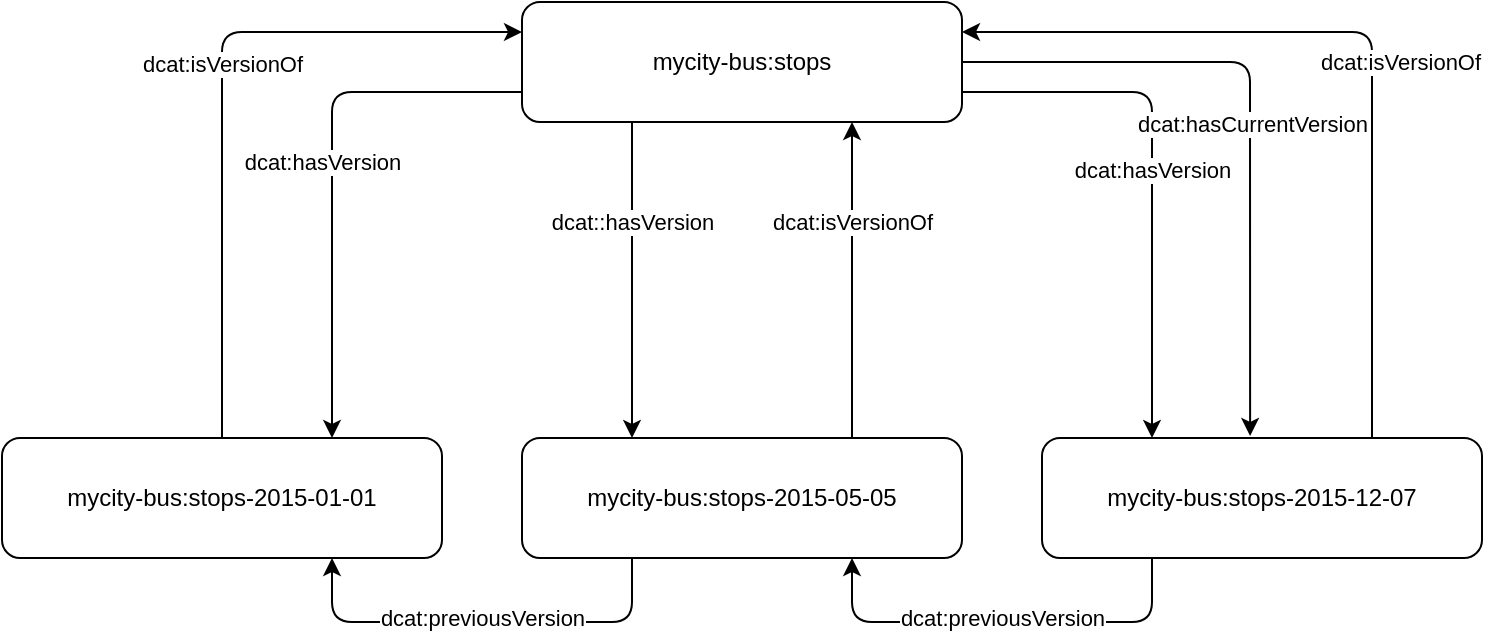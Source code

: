 <mxfile version="14.4.3" type="device"><diagram id="zFocH5qZz75w4V4DaWB2" name="Page-1"><mxGraphModel dx="1022" dy="437" grid="1" gridSize="10" guides="1" tooltips="1" connect="1" arrows="1" fold="1" page="1" pageScale="1" pageWidth="850" pageHeight="1100" math="0" shadow="0"><root><mxCell id="0"/><mxCell id="1" parent="0"/><mxCell id="XtZ0acnD53-WB9p8dm7F-1" value="mycity-bus:stops" style="rounded=1;whiteSpace=wrap;html=1;" parent="1" vertex="1"><mxGeometry x="260" y="40" width="220" height="60" as="geometry"/></mxCell><mxCell id="XtZ0acnD53-WB9p8dm7F-2" value="mycity-bus:stops-2015-01-01" style="rounded=1;whiteSpace=wrap;html=1;" parent="1" vertex="1"><mxGeometry y="258" width="220" height="60" as="geometry"/></mxCell><mxCell id="XtZ0acnD53-WB9p8dm7F-3" value="mycity-bus:stops-2015-05-05" style="rounded=1;whiteSpace=wrap;html=1;" parent="1" vertex="1"><mxGeometry x="260" y="258" width="220" height="60" as="geometry"/></mxCell><mxCell id="XtZ0acnD53-WB9p8dm7F-4" value="mycity-bus:stops-2015-12-07" style="rounded=1;whiteSpace=wrap;html=1;" parent="1" vertex="1"><mxGeometry x="520" y="258" width="220" height="60" as="geometry"/></mxCell><mxCell id="XtZ0acnD53-WB9p8dm7F-6" value="" style="endArrow=classic;html=1;exitX=1;exitY=0.75;exitDx=0;exitDy=0;entryX=0.25;entryY=0;entryDx=0;entryDy=0;" parent="1" source="XtZ0acnD53-WB9p8dm7F-1" target="XtZ0acnD53-WB9p8dm7F-4" edge="1"><mxGeometry relative="1" as="geometry"><mxPoint x="500" y="50" as="sourcePoint"/><mxPoint x="650" y="238" as="targetPoint"/><Array as="points"><mxPoint x="575" y="85"/></Array></mxGeometry></mxCell><mxCell id="XtZ0acnD53-WB9p8dm7F-7" value="dcat:hasVersion" style="edgeLabel;resizable=0;html=1;align=center;verticalAlign=middle;" parent="XtZ0acnD53-WB9p8dm7F-6" connectable="0" vertex="1"><mxGeometry relative="1" as="geometry"/></mxCell><mxCell id="XtZ0acnD53-WB9p8dm7F-10" value="" style="endArrow=classic;html=1;entryX=0.25;entryY=0;entryDx=0;entryDy=0;exitX=0.25;exitY=1;exitDx=0;exitDy=0;" parent="1" source="XtZ0acnD53-WB9p8dm7F-1" target="XtZ0acnD53-WB9p8dm7F-3" edge="1"><mxGeometry relative="1" as="geometry"><mxPoint x="300" y="130" as="sourcePoint"/><mxPoint x="400" y="130" as="targetPoint"/><Array as="points"><mxPoint x="315" y="180"/></Array></mxGeometry></mxCell><mxCell id="XtZ0acnD53-WB9p8dm7F-11" value="dcat::hasVersion" style="edgeLabel;resizable=0;html=1;align=center;verticalAlign=middle;" parent="XtZ0acnD53-WB9p8dm7F-10" connectable="0" vertex="1"><mxGeometry relative="1" as="geometry"><mxPoint y="-29" as="offset"/></mxGeometry></mxCell><mxCell id="XtZ0acnD53-WB9p8dm7F-14" value="" style="endArrow=classic;html=1;entryX=0.75;entryY=1;entryDx=0;entryDy=0;exitX=0.75;exitY=0;exitDx=0;exitDy=0;" parent="1" source="XtZ0acnD53-WB9p8dm7F-3" target="XtZ0acnD53-WB9p8dm7F-1" edge="1"><mxGeometry relative="1" as="geometry"><mxPoint x="335" y="120" as="sourcePoint"/><mxPoint x="335" y="278" as="targetPoint"/></mxGeometry></mxCell><mxCell id="XtZ0acnD53-WB9p8dm7F-15" value="dcat:isVersionOf" style="edgeLabel;resizable=0;html=1;align=center;verticalAlign=middle;" parent="XtZ0acnD53-WB9p8dm7F-14" connectable="0" vertex="1"><mxGeometry relative="1" as="geometry"><mxPoint y="-29" as="offset"/></mxGeometry></mxCell><mxCell id="XtZ0acnD53-WB9p8dm7F-16" value="" style="endArrow=classic;html=1;entryX=1;entryY=0.25;entryDx=0;entryDy=0;exitX=0.75;exitY=0;exitDx=0;exitDy=0;" parent="1" source="XtZ0acnD53-WB9p8dm7F-4" target="XtZ0acnD53-WB9p8dm7F-1" edge="1"><mxGeometry relative="1" as="geometry"><mxPoint x="640" y="250" as="sourcePoint"/><mxPoint x="435" y="110" as="targetPoint"/><Array as="points"><mxPoint x="685" y="55"/></Array></mxGeometry></mxCell><mxCell id="XtZ0acnD53-WB9p8dm7F-17" value="dcat:isVersionOf" style="edgeLabel;resizable=0;html=1;align=center;verticalAlign=middle;" parent="XtZ0acnD53-WB9p8dm7F-16" connectable="0" vertex="1"><mxGeometry relative="1" as="geometry"><mxPoint x="15" y="15" as="offset"/></mxGeometry></mxCell><mxCell id="XtZ0acnD53-WB9p8dm7F-18" value="" style="endArrow=classic;html=1;exitX=0.5;exitY=0;exitDx=0;exitDy=0;entryX=0;entryY=0.25;entryDx=0;entryDy=0;" parent="1" source="XtZ0acnD53-WB9p8dm7F-2" target="XtZ0acnD53-WB9p8dm7F-1" edge="1"><mxGeometry relative="1" as="geometry"><mxPoint x="435" y="268" as="sourcePoint"/><mxPoint x="259" y="63" as="targetPoint"/><Array as="points"><mxPoint x="110" y="55"/></Array></mxGeometry></mxCell><mxCell id="XtZ0acnD53-WB9p8dm7F-19" value="dcat:isVersionOf" style="edgeLabel;resizable=0;html=1;align=center;verticalAlign=middle;" parent="XtZ0acnD53-WB9p8dm7F-18" connectable="0" vertex="1"><mxGeometry relative="1" as="geometry"><mxPoint y="-11" as="offset"/></mxGeometry></mxCell><mxCell id="XtZ0acnD53-WB9p8dm7F-25" value="" style="endArrow=classic;html=1;exitX=0.25;exitY=1;exitDx=0;exitDy=0;entryX=0.75;entryY=1;entryDx=0;entryDy=0;" parent="1" source="XtZ0acnD53-WB9p8dm7F-3" target="XtZ0acnD53-WB9p8dm7F-2" edge="1"><mxGeometry relative="1" as="geometry"><mxPoint x="380" y="340" as="sourcePoint"/><mxPoint x="192.5" y="318" as="targetPoint"/><Array as="points"><mxPoint x="315" y="350"/><mxPoint x="165" y="350"/></Array></mxGeometry></mxCell><mxCell id="XtZ0acnD53-WB9p8dm7F-26" value="dcat:previousVersion" style="edgeLabel;resizable=0;html=1;align=center;verticalAlign=middle;" parent="XtZ0acnD53-WB9p8dm7F-25" connectable="0" vertex="1"><mxGeometry relative="1" as="geometry"><mxPoint y="-2" as="offset"/></mxGeometry></mxCell><mxCell id="XtZ0acnD53-WB9p8dm7F-27" value="" style="endArrow=classic;html=1;exitX=0.25;exitY=1;exitDx=0;exitDy=0;entryX=0.75;entryY=1;entryDx=0;entryDy=0;" parent="1" source="XtZ0acnD53-WB9p8dm7F-4" target="XtZ0acnD53-WB9p8dm7F-3" edge="1"><mxGeometry relative="1" as="geometry"><mxPoint x="631" y="318" as="sourcePoint"/><mxPoint x="370" y="318" as="targetPoint"/><Array as="points"><mxPoint x="575" y="350"/><mxPoint x="425" y="350"/></Array></mxGeometry></mxCell><mxCell id="XtZ0acnD53-WB9p8dm7F-28" value="dcat:previousVersion" style="edgeLabel;resizable=0;html=1;align=center;verticalAlign=middle;" parent="XtZ0acnD53-WB9p8dm7F-27" connectable="0" vertex="1"><mxGeometry relative="1" as="geometry"><mxPoint y="-2" as="offset"/></mxGeometry></mxCell><mxCell id="XtZ0acnD53-WB9p8dm7F-29" value="" style="endArrow=classic;html=1;exitX=1;exitY=0.5;exitDx=0;exitDy=0;entryX=0.473;entryY=-0.017;entryDx=0;entryDy=0;entryPerimeter=0;" parent="1" source="XtZ0acnD53-WB9p8dm7F-1" target="XtZ0acnD53-WB9p8dm7F-4" edge="1"><mxGeometry relative="1" as="geometry"><mxPoint x="490" y="95" as="sourcePoint"/><mxPoint x="585" y="268" as="targetPoint"/><Array as="points"><mxPoint x="624" y="70"/></Array></mxGeometry></mxCell><mxCell id="XtZ0acnD53-WB9p8dm7F-30" value="dcat:hasCurrentVersion" style="edgeLabel;resizable=0;html=1;align=center;verticalAlign=middle;" parent="XtZ0acnD53-WB9p8dm7F-29" connectable="0" vertex="1"><mxGeometry relative="1" as="geometry"><mxPoint x="0.91" y="9" as="offset"/></mxGeometry></mxCell><mxCell id="XtZ0acnD53-WB9p8dm7F-34" value="" style="endArrow=classic;html=1;exitX=0;exitY=0.75;exitDx=0;exitDy=0;entryX=0.75;entryY=0;entryDx=0;entryDy=0;" parent="1" source="XtZ0acnD53-WB9p8dm7F-1" target="XtZ0acnD53-WB9p8dm7F-2" edge="1"><mxGeometry relative="1" as="geometry"><mxPoint x="270" y="93" as="sourcePoint"/><mxPoint y="260" as="targetPoint"/><Array as="points"><mxPoint x="165" y="85"/></Array></mxGeometry></mxCell><mxCell id="XtZ0acnD53-WB9p8dm7F-35" value="dcat:hasVersion" style="edgeLabel;resizable=0;html=1;align=center;verticalAlign=middle;" parent="XtZ0acnD53-WB9p8dm7F-34" connectable="0" vertex="1"><mxGeometry relative="1" as="geometry"><mxPoint x="-5" y="-4" as="offset"/></mxGeometry></mxCell></root></mxGraphModel></diagram></mxfile>